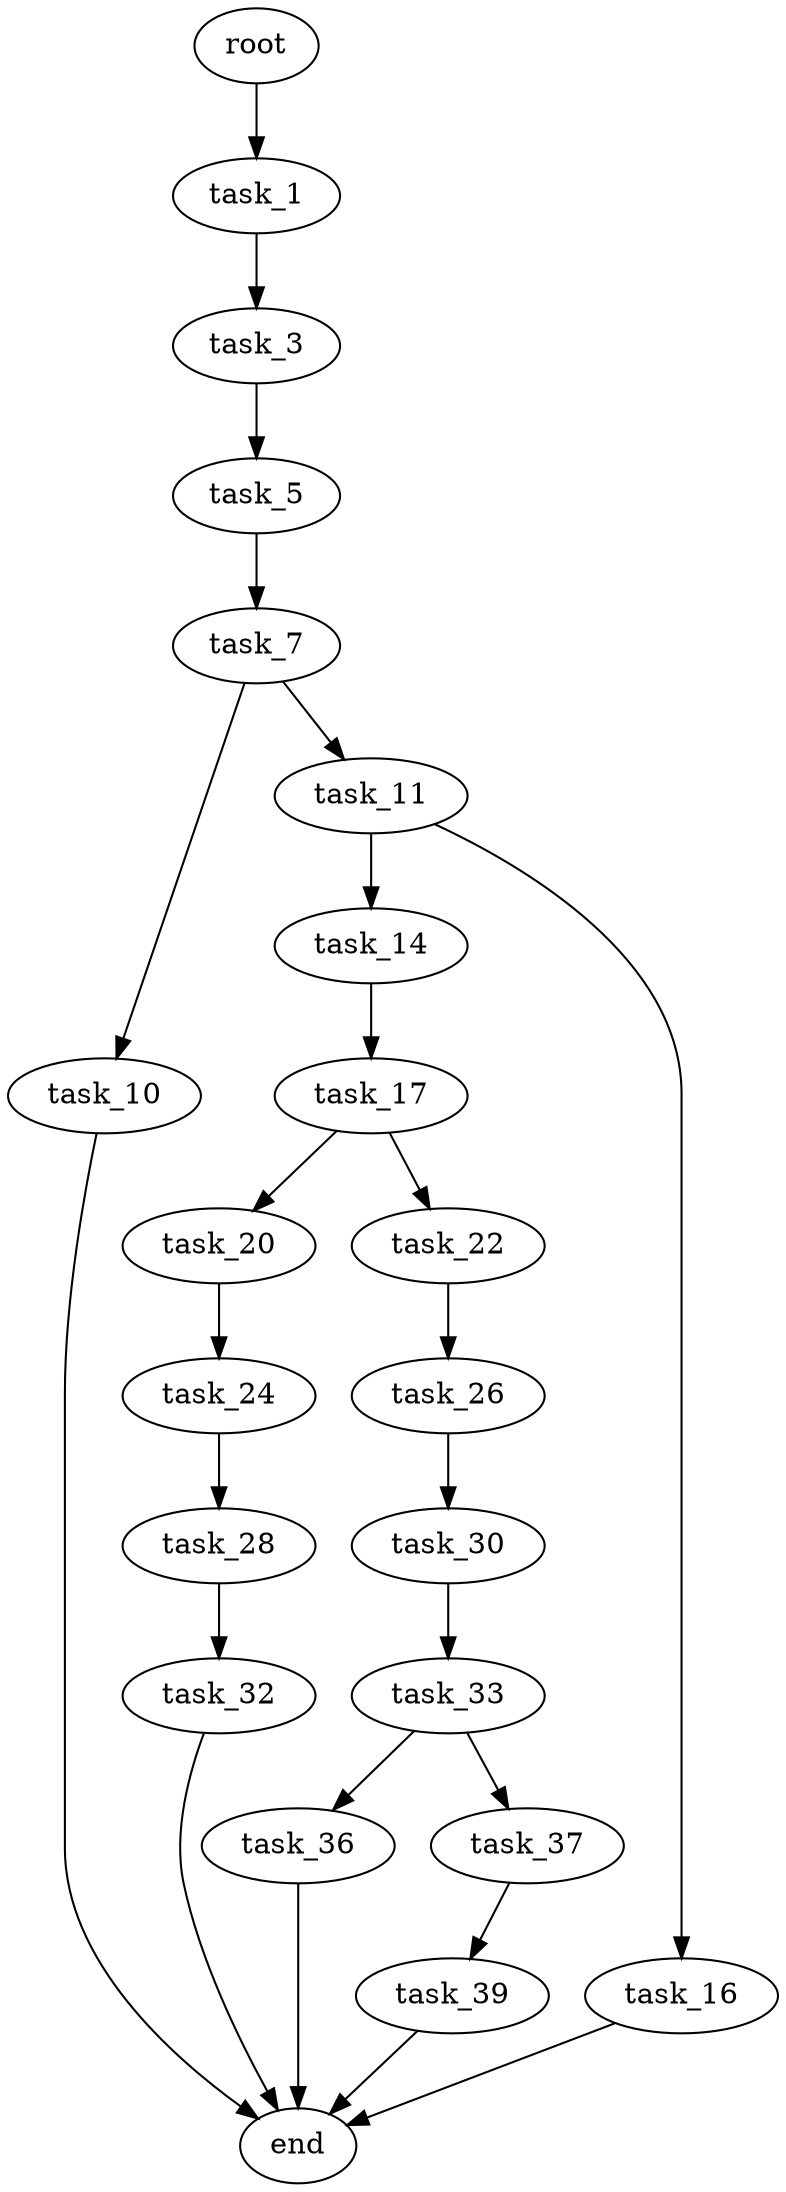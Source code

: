 digraph G {
  root [size="0.000000"];
  task_1 [size="253567177581.000000"];
  task_3 [size="28991029248.000000"];
  task_5 [size="917079041349.000000"];
  task_7 [size="68719476736.000000"];
  task_10 [size="311297123555.000000"];
  task_11 [size="1092524720500.000000"];
  end [size="0.000000"];
  task_14 [size="18048893888.000000"];
  task_16 [size="68719476736.000000"];
  task_17 [size="134217728000.000000"];
  task_20 [size="7572889724.000000"];
  task_22 [size="134217728000.000000"];
  task_24 [size="340090958493.000000"];
  task_26 [size="463443018733.000000"];
  task_28 [size="614081424.000000"];
  task_30 [size="887724152328.000000"];
  task_32 [size="549755813888.000000"];
  task_33 [size="376377962006.000000"];
  task_36 [size="896139131867.000000"];
  task_37 [size="704809016817.000000"];
  task_39 [size="14042801076.000000"];

  root -> task_1 [size="1.000000"];
  task_1 -> task_3 [size="838860800.000000"];
  task_3 -> task_5 [size="75497472.000000"];
  task_5 -> task_7 [size="838860800.000000"];
  task_7 -> task_10 [size="134217728.000000"];
  task_7 -> task_11 [size="134217728.000000"];
  task_10 -> end [size="1.000000"];
  task_11 -> task_14 [size="679477248.000000"];
  task_11 -> task_16 [size="679477248.000000"];
  task_14 -> task_17 [size="536870912.000000"];
  task_16 -> end [size="1.000000"];
  task_17 -> task_20 [size="209715200.000000"];
  task_17 -> task_22 [size="209715200.000000"];
  task_20 -> task_24 [size="134217728.000000"];
  task_22 -> task_26 [size="209715200.000000"];
  task_24 -> task_28 [size="411041792.000000"];
  task_26 -> task_30 [size="411041792.000000"];
  task_28 -> task_32 [size="33554432.000000"];
  task_30 -> task_33 [size="679477248.000000"];
  task_32 -> end [size="1.000000"];
  task_33 -> task_36 [size="301989888.000000"];
  task_33 -> task_37 [size="301989888.000000"];
  task_36 -> end [size="1.000000"];
  task_37 -> task_39 [size="679477248.000000"];
  task_39 -> end [size="1.000000"];
}
